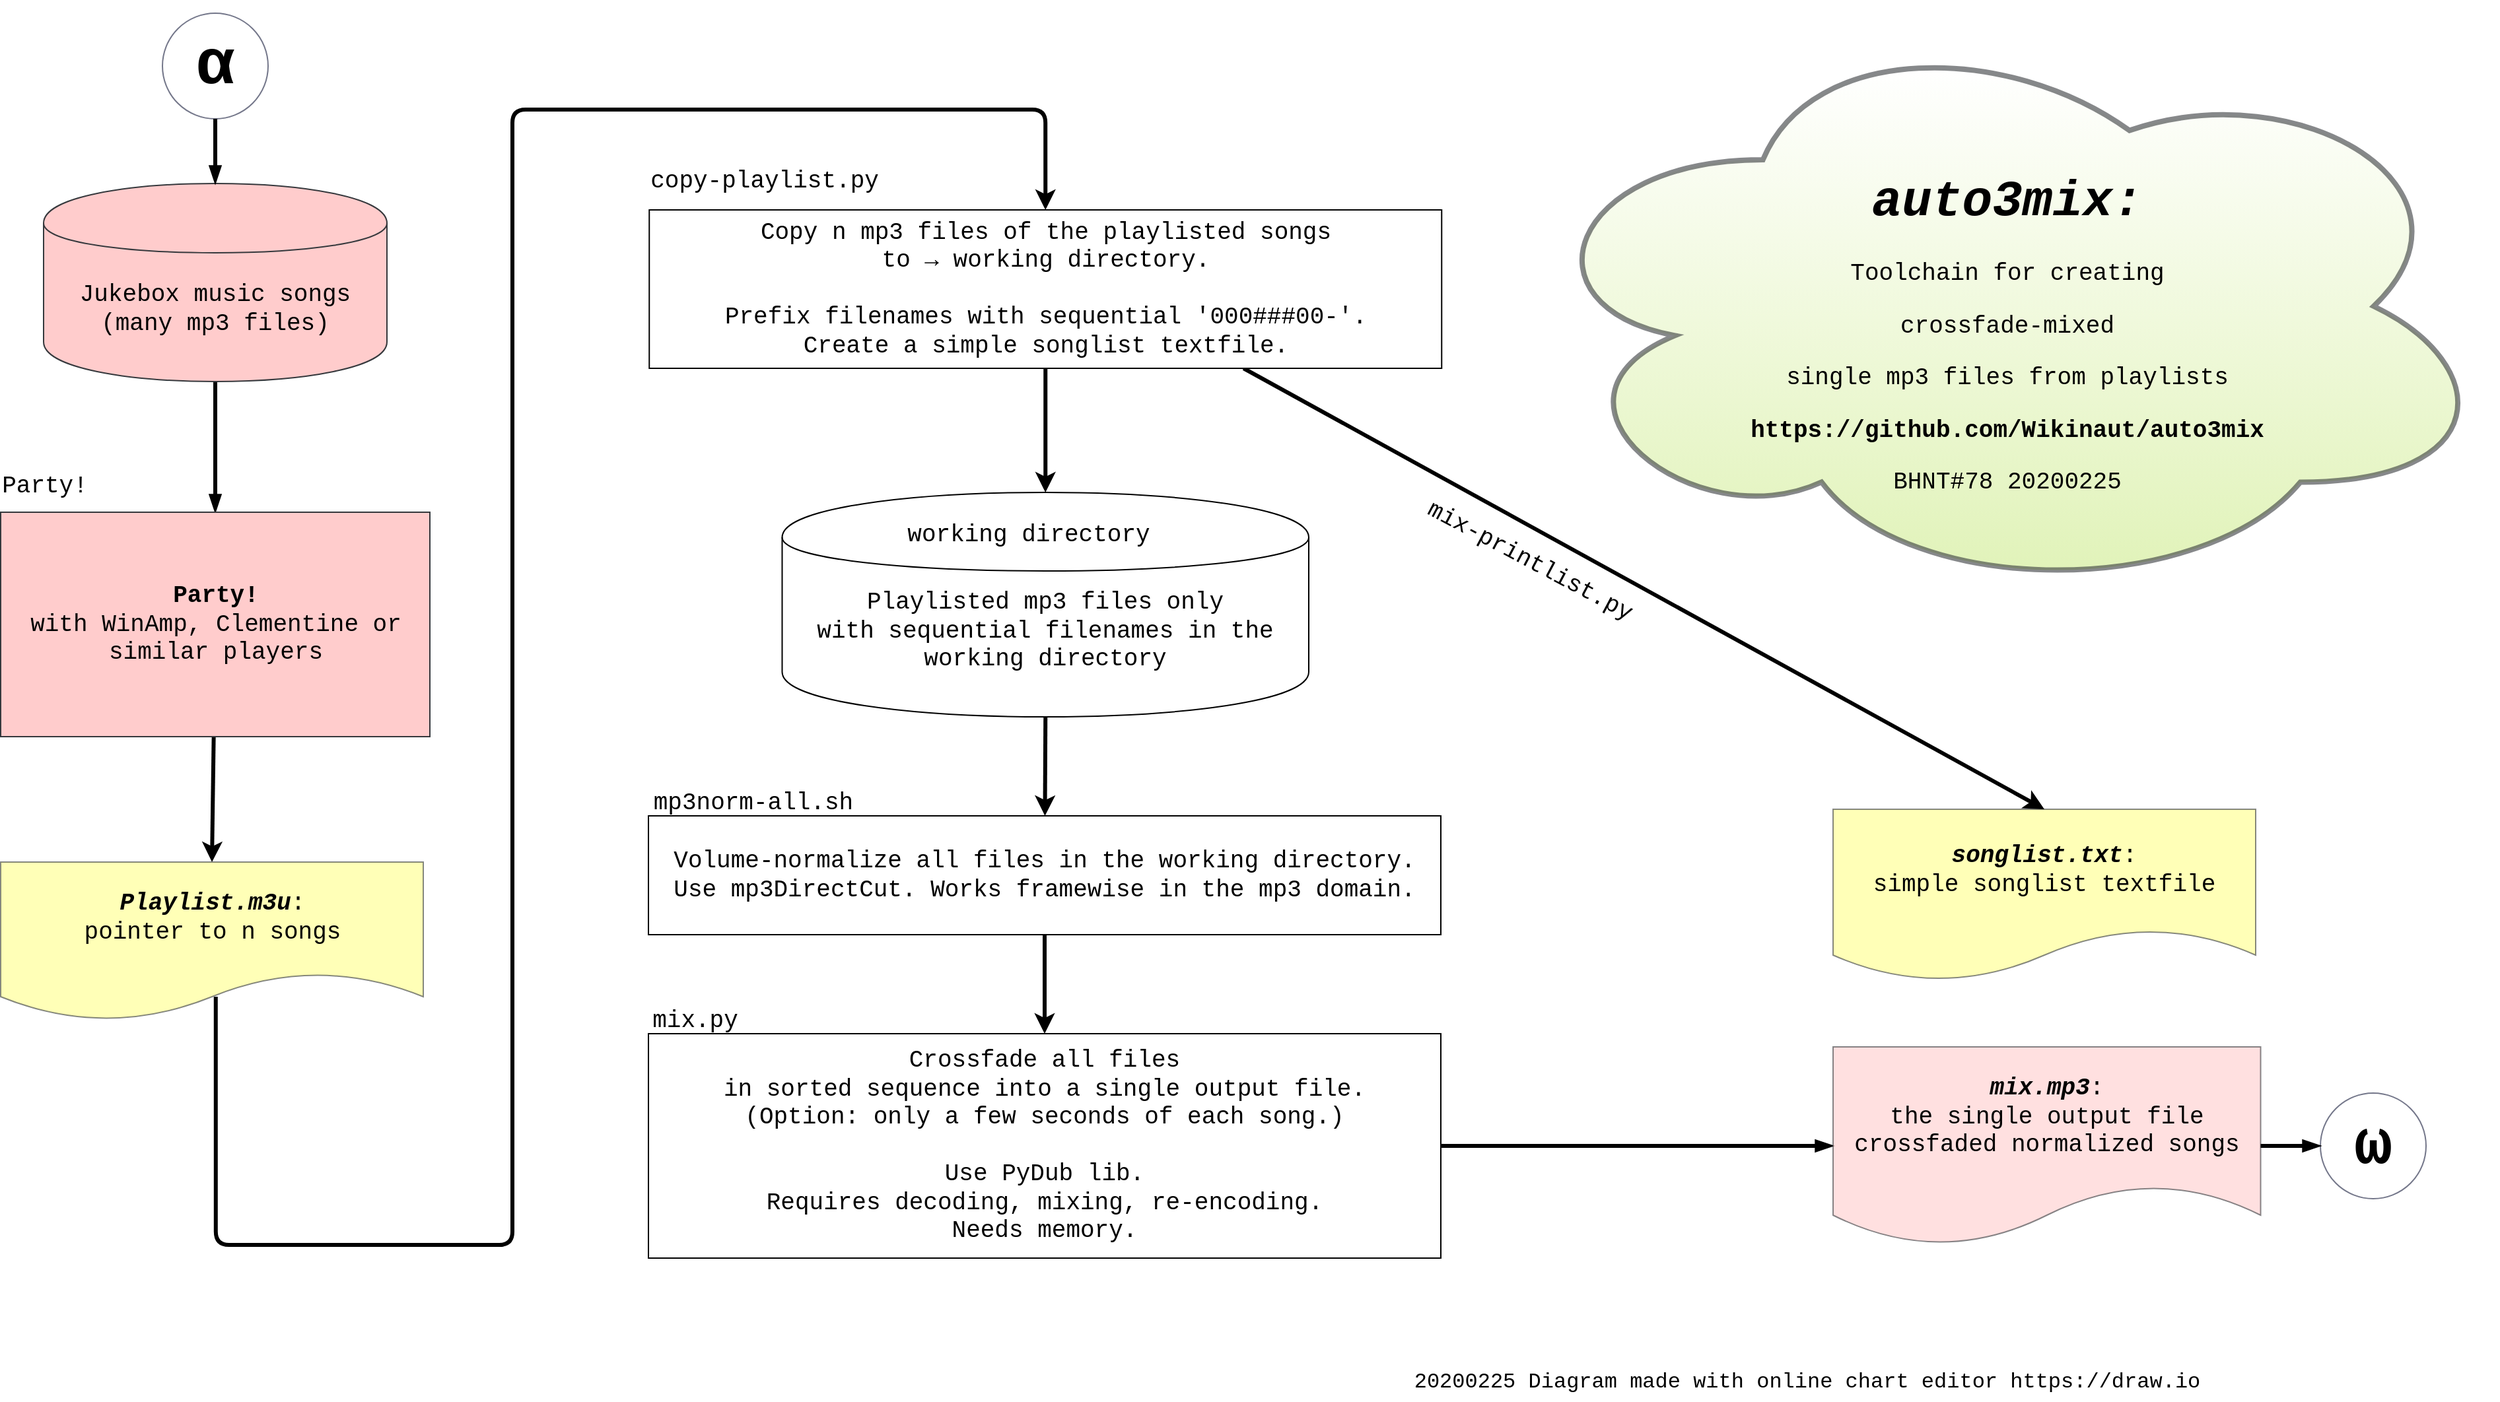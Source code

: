 <mxfile version="12.9.3" type="device"><diagram id="mErmqIbYJcfOBIORbegR" name="auto3mix"><mxGraphModel dx="1422" dy="730" grid="1" gridSize="10" guides="1" tooltips="1" connect="1" arrows="1" fold="1" page="1" pageScale="1" pageWidth="1920" pageHeight="1200" math="0" shadow="0"><root><mxCell id="5HiEXSa9efxlIpUISS2Q-0"/><mxCell id="5HiEXSa9efxlIpUISS2Q-1" parent="5HiEXSa9efxlIpUISS2Q-0"/><mxCell id="jdUxHj-MWmGEvtFSQu-T-0" value="&lt;blockquote style=&quot;font-size: 18px&quot;&gt;&lt;h1 style=&quot;line-height: 100% ; font-size: 38px&quot; align=&quot;center&quot;&gt;&lt;font style=&quot;font-size: 38px&quot;&gt;&lt;i&gt;&lt;font style=&quot;font-size: 38px&quot;&gt;&lt;span&gt;&lt;br&gt;auto3mix:&lt;/span&gt;&lt;/font&gt;&lt;/i&gt;&lt;br style=&quot;font-size: 18px&quot;&gt;&lt;/font&gt;&lt;/h1&gt;&lt;font style=&quot;font-size: 18px&quot;&gt;Toolchain for creating&lt;/font&gt;&lt;p style=&quot;font-size: 18px&quot; align=&quot;center&quot;&gt;&lt;font style=&quot;font-size: 18px&quot;&gt;crossfade-mixed&lt;/font&gt;&lt;/p&gt;&lt;p style=&quot;font-size: 18px&quot; align=&quot;center&quot;&gt;&lt;font style=&quot;font-size: 18px&quot;&gt;single mp3 files from playlists&lt;/font&gt;&lt;/p&gt;&lt;p style=&quot;font-size: 18px&quot; align=&quot;center&quot;&gt;&lt;font style=&quot;font-size: 18px&quot;&gt;&lt;b&gt;https://github.com/Wikinaut/auto3mix&lt;/b&gt;&lt;br style=&quot;font-size: 18px&quot;&gt;&lt;/font&gt;&lt;/p&gt;&lt;p style=&quot;font-size: 18px&quot; align=&quot;center&quot;&gt;&lt;font style=&quot;font-size: 18px&quot;&gt;BHNT#78 20200225&lt;br style=&quot;font-size: 18px&quot;&gt;&lt;/font&gt;&lt;/p&gt;&lt;/blockquote&gt;&lt;p style=&quot;font-size: 18px&quot;&gt;&lt;/p&gt;" style="ellipse;shape=cloud;whiteSpace=wrap;html=1;strokeWidth=4;fillColor=#cdeb8b;strokeColor=#36393d;gradientDirection=north;shadow=0;perimeterSpacing=0;opacity=60;gradientColor=#ffffff;fontFamily=Courier New;fontSize=18;fontStyle=0" parent="5HiEXSa9efxlIpUISS2Q-1" vertex="1"><mxGeometry x="1211.88" y="137" width="740" height="444" as="geometry"/></mxCell><mxCell id="jdUxHj-MWmGEvtFSQu-T-21" value="" style="edgeStyle=none;orthogonalLoop=1;jettySize=auto;html=1;endArrow=blockThin;endFill=1;strokeWidth=3;fontFamily=Courier New;fontSize=18;fontStyle=0" parent="5HiEXSa9efxlIpUISS2Q-1" source="jdUxHj-MWmGEvtFSQu-T-4" target="jdUxHj-MWmGEvtFSQu-T-5" edge="1"><mxGeometry relative="1" as="geometry"/></mxCell><mxCell id="jdUxHj-MWmGEvtFSQu-T-19" value="" style="edgeStyle=none;orthogonalLoop=1;jettySize=auto;html=1;endArrow=blockThin;endFill=1;strokeWidth=3;fontFamily=Courier New;fontSize=18;fontStyle=0" parent="5HiEXSa9efxlIpUISS2Q-1" source="jdUxHj-MWmGEvtFSQu-T-12" target="jdUxHj-MWmGEvtFSQu-T-13" edge="1"><mxGeometry relative="1" as="geometry"/></mxCell><mxCell id="jdUxHj-MWmGEvtFSQu-T-15" value="" style="endArrow=classic;html=1;strokeWidth=3;fontFamily=Courier New;fontSize=18;fontStyle=0;entryX=0.5;entryY=0;entryDx=0;entryDy=0;" parent="5HiEXSa9efxlIpUISS2Q-1" source="jdUxHj-MWmGEvtFSQu-T-5" target="jdUxHj-MWmGEvtFSQu-T-27" edge="1"><mxGeometry width="50" height="50" relative="1" as="geometry"><mxPoint x="400" y="800" as="sourcePoint"/><mxPoint x="225" y="680" as="targetPoint"/></mxGeometry></mxCell><mxCell id="jdUxHj-MWmGEvtFSQu-T-16" value="" style="endArrow=classic;html=1;strokeWidth=3;entryX=0.5;entryY=0;entryDx=0;entryDy=0;exitX=0.5;exitY=1;exitDx=0;exitDy=0;fontFamily=Courier New;fontSize=18;fontStyle=0" parent="5HiEXSa9efxlIpUISS2Q-1" source="jdUxHj-MWmGEvtFSQu-T-7" target="jdUxHj-MWmGEvtFSQu-T-9" edge="1"><mxGeometry width="50" height="50" relative="1" as="geometry"><mxPoint x="490" y="605" as="sourcePoint"/><mxPoint x="730" y="520" as="targetPoint"/></mxGeometry></mxCell><mxCell id="jdUxHj-MWmGEvtFSQu-T-17" value="" style="endArrow=classic;html=1;strokeWidth=3;exitX=0.5;exitY=1;exitDx=0;exitDy=0;fontFamily=Courier New;fontSize=18;fontStyle=0" parent="5HiEXSa9efxlIpUISS2Q-1" source="jdUxHj-MWmGEvtFSQu-T-9" target="jdUxHj-MWmGEvtFSQu-T-10" edge="1"><mxGeometry width="50" height="50" relative="1" as="geometry"><mxPoint x="680" y="840" as="sourcePoint"/><mxPoint x="730" y="790" as="targetPoint"/></mxGeometry></mxCell><mxCell id="jdUxHj-MWmGEvtFSQu-T-18" value="" style="endArrow=classic;html=1;strokeWidth=3;entryX=0.5;entryY=0;entryDx=0;entryDy=0;exitX=0.5;exitY=1;exitDx=0;exitDy=0;fontFamily=Courier New;fontSize=18;fontStyle=0" parent="5HiEXSa9efxlIpUISS2Q-1" source="jdUxHj-MWmGEvtFSQu-T-10" target="jdUxHj-MWmGEvtFSQu-T-12" edge="1"><mxGeometry width="50" height="50" relative="1" as="geometry"><mxPoint x="560" y="950" as="sourcePoint"/><mxPoint x="730" y="1040" as="targetPoint"/></mxGeometry></mxCell><mxCell id="jdUxHj-MWmGEvtFSQu-T-27" value="&lt;font style=&quot;font-size: 18px&quot;&gt;&lt;span class=&quot;edgeLabel&quot; style=&quot;font-size: 18px&quot;&gt;&lt;b&gt;&lt;span style=&quot;font-size: 18px&quot;&gt;&lt;i style=&quot;font-size: 18px&quot;&gt;Playlist.m3u&lt;/i&gt;&lt;/span&gt;&lt;/b&gt;:&lt;br style=&quot;font-size: 18px&quot;&gt;pointer to n songs&lt;/span&gt;&lt;/font&gt;" style="shape=document;whiteSpace=wrap;html=1;boundedLbl=1;shadow=0;strokeColor=#36393d;strokeWidth=1;opacity=60;fontFamily=Courier New;fontSize=18;fontStyle=0;fillColor=#ffff88;" parent="5HiEXSa9efxlIpUISS2Q-1" vertex="1"><mxGeometry x="62.5" y="780" width="320" height="120" as="geometry"/></mxCell><mxCell id="jdUxHj-MWmGEvtFSQu-T-31" value="&lt;font style=&quot;font-size: 18px&quot;&gt;&lt;span class=&quot;edgeLabel&quot; style=&quot;font-size: 18px&quot;&gt;&lt;i style=&quot;font-size: 18px&quot;&gt;&lt;span style=&quot;font-size: 18px&quot;&gt;&lt;br&gt;&lt;b&gt;songlist.txt&lt;/b&gt;&lt;/span&gt;&lt;/i&gt;:&lt;br style=&quot;font-size: 18px&quot;&gt;&lt;/span&gt;&lt;/font&gt;&lt;div style=&quot;font-size: 18px&quot;&gt;&lt;font style=&quot;font-size: 18px&quot;&gt;&lt;span class=&quot;edgeLabel&quot; style=&quot;font-size: 18px&quot;&gt;simple songlist textfile&lt;/span&gt;&lt;/font&gt;&lt;/div&gt;&lt;div style=&quot;font-size: 18px&quot;&gt;&lt;font style=&quot;font-size: 18px&quot;&gt;&lt;span class=&quot;edgeLabel&quot; style=&quot;font-size: 18px&quot;&gt;&lt;br style=&quot;font-size: 18px&quot;&gt;&lt;/span&gt;&lt;/font&gt;&lt;/div&gt;&lt;div style=&quot;font-size: 18px&quot;&gt;&lt;font style=&quot;font-size: 18px&quot;&gt;&lt;span class=&quot;edgeLabel&quot; style=&quot;font-size: 18px&quot;&gt;&lt;/span&gt;&lt;/font&gt;&lt;/div&gt;" style="shape=document;whiteSpace=wrap;html=1;boundedLbl=1;shadow=0;strokeColor=#36393d;strokeWidth=1;opacity=60;fontFamily=Courier New;fontSize=18;fontStyle=0;fillColor=#ffff88;" parent="5HiEXSa9efxlIpUISS2Q-1" vertex="1"><mxGeometry x="1450" y="740" width="320" height="130" as="geometry"/></mxCell><mxCell id="jdUxHj-MWmGEvtFSQu-T-33" value="" style="endArrow=classic;html=1;strokeWidth=3;exitX=0.75;exitY=1;exitDx=0;exitDy=0;entryX=0.5;entryY=0;entryDx=0;entryDy=0;fontFamily=Courier New;fontSize=18;fontStyle=0" parent="5HiEXSa9efxlIpUISS2Q-1" source="jdUxHj-MWmGEvtFSQu-T-7" target="jdUxHj-MWmGEvtFSQu-T-31" edge="1"><mxGeometry width="50" height="50" relative="1" as="geometry"><mxPoint x="1150" y="840" as="sourcePoint"/><mxPoint x="1200" y="790" as="targetPoint"/></mxGeometry></mxCell><mxCell id="jdUxHj-MWmGEvtFSQu-T-55" value="" style="edgeStyle=segmentEdgeStyle;endArrow=classic;html=1;strokeWidth=3;fontFamily=Courier New;fontSize=18;exitX=0.509;exitY=0.85;exitDx=0;exitDy=0;exitPerimeter=0;entryX=0.5;entryY=0;entryDx=0;entryDy=0;" parent="5HiEXSa9efxlIpUISS2Q-1" source="jdUxHj-MWmGEvtFSQu-T-27" target="jdUxHj-MWmGEvtFSQu-T-7" edge="1"><mxGeometry width="50" height="50" relative="1" as="geometry"><mxPoint x="540" y="640" as="sourcePoint"/><mxPoint x="790" y="280" as="targetPoint"/><Array as="points"><mxPoint x="225" y="1070"/><mxPoint x="450" y="1070"/><mxPoint x="450" y="210"/><mxPoint x="854" y="210"/></Array></mxGeometry></mxCell><mxCell id="z7UMkXU0yziuJBw2dPQQ-5" value="&lt;div style=&quot;font-size: 16px&quot;&gt;20200225 Diagram made with online chart editor https://draw.io&lt;/div&gt;" style="text;html=1;strokeColor=none;fillColor=none;align=center;verticalAlign=middle;whiteSpace=wrap;rounded=0;shadow=0;fontFamily=Courier New;fontSize=18;opacity=60;rotation=0;" parent="5HiEXSa9efxlIpUISS2Q-1" vertex="1"><mxGeometry x="1072" y="1159" width="717" height="29" as="geometry"/></mxCell><mxCell id="z7UMkXU0yziuJBw2dPQQ-17" value="&lt;div&gt;mix-printlist.py&lt;/div&gt;" style="text;html=1;strokeColor=none;fillColor=none;align=center;verticalAlign=middle;whiteSpace=wrap;rounded=0;shadow=0;fontFamily=Courier New;fontSize=18;opacity=60;rotation=28;" parent="5HiEXSa9efxlIpUISS2Q-1" vertex="1"><mxGeometry x="1094.18" y="552.22" width="252.91" height="0.05" as="geometry"/></mxCell><mxCell id="vKRdI0krEFJY1fr8C0Jr-0" value="" style="group" parent="5HiEXSa9efxlIpUISS2Q-1" vertex="1" connectable="0"><mxGeometry x="553.63" y="226" width="600.0" height="180" as="geometry"/></mxCell><mxCell id="jdUxHj-MWmGEvtFSQu-T-7" value="&lt;div style=&quot;font-size: 18px;&quot;&gt;&lt;font style=&quot;font-size: 18px&quot;&gt;Copy n mp3 files of the playlisted songs&lt;br style=&quot;font-size: 18px;&quot;&gt;to → working directory.&lt;/font&gt;&lt;br style=&quot;font-size: 18px;&quot;&gt;&lt;br style=&quot;font-size: 18px;&quot;&gt;&lt;font style=&quot;font-size: 18px&quot;&gt;Prefix filenames with sequential '000###00-'.&lt;/font&gt;&lt;br style=&quot;font-size: 18px;&quot;&gt;&lt;/div&gt;&lt;font style=&quot;font-size: 18px&quot;&gt;Create a simple songlist textfile.&lt;/font&gt;" style="rounded=0;whiteSpace=wrap;html=1;fontFamily=Courier New;fontSize=18;fontStyle=0" parent="vKRdI0krEFJY1fr8C0Jr-0" vertex="1"><mxGeometry y="60" width="600" height="120" as="geometry"/></mxCell><mxCell id="jdUxHj-MWmGEvtFSQu-T-8" value="&lt;div style=&quot;display: inline-block ; white-space: nowrap ; font-size: 18px&quot;&gt;&lt;font style=&quot;font-size: 18px&quot;&gt;&lt;span class=&quot;edgeLabel&quot; style=&quot;font-size: 18px&quot;&gt;&lt;br&gt;&lt;/span&gt;&lt;/font&gt;&lt;/div&gt;&lt;div style=&quot;display: inline-block ; white-space: nowrap ; font-size: 18px&quot;&gt;&lt;font style=&quot;font-size: 18px&quot;&gt;&lt;span class=&quot;edgeLabel&quot; style=&quot;font-size: 18px&quot;&gt;copy-playlist.py&lt;/span&gt;&lt;/font&gt;&lt;/div&gt;" style="text;html=1;strokeColor=none;fillColor=none;align=center;verticalAlign=middle;whiteSpace=wrap;rounded=0;fontFamily=Courier New;fontSize=18;fontStyle=0" parent="vKRdI0krEFJY1fr8C0Jr-0" vertex="1"><mxGeometry x="67.37" width="40" height="75" as="geometry"/></mxCell><mxCell id="jdUxHj-MWmGEvtFSQu-T-37" style="edgeStyle=none;orthogonalLoop=1;jettySize=auto;html=1;exitX=0.5;exitY=1;exitDx=0;exitDy=0;endArrow=blockThin;endFill=1;strokeWidth=3;fontFamily=Courier New;fontSize=18;fontStyle=0" parent="vKRdI0krEFJY1fr8C0Jr-0" source="jdUxHj-MWmGEvtFSQu-T-8" target="jdUxHj-MWmGEvtFSQu-T-8" edge="1"><mxGeometry relative="1" as="geometry"/></mxCell><mxCell id="vKRdI0krEFJY1fr8C0Jr-1" value="" style="group" parent="5HiEXSa9efxlIpUISS2Q-1" vertex="1" connectable="0"><mxGeometry x="540" y="725" width="613" height="110" as="geometry"/></mxCell><mxCell id="jdUxHj-MWmGEvtFSQu-T-10" value="&lt;font style=&quot;font-size: 18px&quot;&gt;Volume-normalize all files in the working directory.&lt;br style=&quot;font-size: 18px;&quot;&gt;Use mp3DirectCut. Works framewise in the mp3 domain.&lt;/font&gt;" style="rounded=0;whiteSpace=wrap;html=1;fontFamily=Courier New;fontSize=18;fontStyle=0" parent="vKRdI0krEFJY1fr8C0Jr-1" vertex="1"><mxGeometry x="13" y="20" width="600" height="90" as="geometry"/></mxCell><mxCell id="z7UMkXU0yziuJBw2dPQQ-10" value="&lt;div&gt;mp3norm-all.sh&lt;/div&gt;" style="text;html=1;strokeColor=none;fillColor=none;align=center;verticalAlign=middle;whiteSpace=wrap;rounded=0;shadow=0;fontFamily=Courier New;fontSize=18;opacity=60;" parent="vKRdI0krEFJY1fr8C0Jr-1" vertex="1"><mxGeometry width="185" height="20" as="geometry"/></mxCell><mxCell id="z7UMkXU0yziuJBw2dPQQ-11" style="edgeStyle=none;orthogonalLoop=1;jettySize=auto;html=1;exitX=0.5;exitY=1;exitDx=0;exitDy=0;endArrow=blockThin;endFill=1;strokeWidth=3;fontFamily=Courier New;fontSize=18;" parent="vKRdI0krEFJY1fr8C0Jr-1" source="z7UMkXU0yziuJBw2dPQQ-10" target="z7UMkXU0yziuJBw2dPQQ-10" edge="1"><mxGeometry relative="1" as="geometry"/></mxCell><mxCell id="vKRdI0krEFJY1fr8C0Jr-2" value="" style="group" parent="5HiEXSa9efxlIpUISS2Q-1" vertex="1" connectable="0"><mxGeometry x="553" y="890" width="600" height="190" as="geometry"/></mxCell><mxCell id="jdUxHj-MWmGEvtFSQu-T-11" value="&lt;div style=&quot;display: inline-block ; white-space: nowrap ; font-size: 18px&quot;&gt;&lt;font style=&quot;font-size: 18px&quot;&gt;&lt;span class=&quot;edgeLabel&quot; style=&quot;font-size: 18px&quot;&gt;mix.py&lt;/span&gt;&lt;/font&gt;&lt;/div&gt;" style="text;html=1;strokeColor=none;fillColor=none;align=center;verticalAlign=middle;whiteSpace=wrap;rounded=0;fontFamily=Courier New;fontSize=18;fontStyle=0" parent="vKRdI0krEFJY1fr8C0Jr-2" vertex="1"><mxGeometry x="17" width="37" height="20" as="geometry"/></mxCell><mxCell id="jdUxHj-MWmGEvtFSQu-T-12" value="&lt;div style=&quot;font-size: 18px;&quot;&gt;&lt;font style=&quot;font-size: 18px&quot;&gt;Crossfade all files&lt;/font&gt;&lt;/div&gt;&lt;div style=&quot;font-size: 18px;&quot;&gt;&lt;font style=&quot;font-size: 18px&quot;&gt;in sorted sequence into a single output file.&lt;/font&gt;&lt;/div&gt;&lt;font style=&quot;font-size: 18px&quot;&gt;(Option: only a few seconds of each song.)&lt;br style=&quot;font-size: 18px;&quot;&gt;&lt;br style=&quot;font-size: 18px;&quot;&gt;Use PyDub lib.&lt;br style=&quot;font-size: 18px;&quot;&gt;&lt;/font&gt;&lt;div style=&quot;font-size: 18px;&quot;&gt;&lt;font style=&quot;font-size: 18px&quot;&gt;Requires decoding, mixing, re-encoding.&lt;/font&gt;&lt;/div&gt;&lt;div style=&quot;font-size: 18px;&quot;&gt;&lt;font style=&quot;font-size: 18px&quot;&gt;Needs memory.&lt;/font&gt;&lt;/div&gt;" style="rounded=0;whiteSpace=wrap;html=1;fontFamily=Courier New;fontSize=18;fontStyle=0" parent="vKRdI0krEFJY1fr8C0Jr-2" vertex="1"><mxGeometry y="20" width="600" height="170" as="geometry"/></mxCell><mxCell id="vKRdI0krEFJY1fr8C0Jr-3" value="" style="group" parent="5HiEXSa9efxlIpUISS2Q-1" vertex="1" connectable="0"><mxGeometry x="654.25" y="500" width="398.75" height="170" as="geometry"/></mxCell><mxCell id="jdUxHj-MWmGEvtFSQu-T-9" value="&lt;font style=&quot;font-size: 18px&quot;&gt;Playlisted mp3 files only&lt;br style=&quot;font-size: 18px;&quot;&gt;with sequential filenames in the working directory&lt;/font&gt;" style="shape=cylinder;whiteSpace=wrap;html=1;boundedLbl=1;backgroundOutline=1;fontFamily=Courier New;fontSize=18;fontStyle=0" parent="vKRdI0krEFJY1fr8C0Jr-3" vertex="1"><mxGeometry width="398.75" height="170" as="geometry"/></mxCell><mxCell id="z7UMkXU0yziuJBw2dPQQ-4" value="&lt;div&gt;working directory&lt;/div&gt;" style="text;html=1;strokeColor=none;fillColor=none;align=center;verticalAlign=middle;whiteSpace=wrap;rounded=0;shadow=0;fontFamily=Courier New;fontSize=18;opacity=60;" parent="vKRdI0krEFJY1fr8C0Jr-3" vertex="1"><mxGeometry x="67.75" y="20" width="238" height="23" as="geometry"/></mxCell><mxCell id="vKRdI0krEFJY1fr8C0Jr-4" value="" style="group" parent="5HiEXSa9efxlIpUISS2Q-1" vertex="1" connectable="0"><mxGeometry x="1450" y="920" width="449" height="150" as="geometry"/></mxCell><mxCell id="jdUxHj-MWmGEvtFSQu-T-13" value="&lt;font style=&quot;font-size: 18px&quot;&gt;&lt;b&gt;&lt;i style=&quot;font-size: 18px&quot;&gt;&lt;span style=&quot;font-size: 18px&quot;&gt;mix.mp3&lt;/span&gt;&lt;/i&gt;&lt;/b&gt;:&lt;br style=&quot;font-size: 18px&quot;&gt;the single output file&lt;br style=&quot;font-size: 18px&quot;&gt;crossfaded normalized songs&lt;/font&gt;" style="shape=document;whiteSpace=wrap;html=1;boundedLbl=1;shadow=0;strokeColor=#36393d;strokeWidth=1;opacity=60;fontFamily=Courier New;fontSize=18;fontStyle=0;fillColor=#ffcccc;" parent="vKRdI0krEFJY1fr8C0Jr-4" vertex="1"><mxGeometry width="323.75" height="150" as="geometry"/></mxCell><mxCell id="z7UMkXU0yziuJBw2dPQQ-2" value="&lt;h3&gt;&lt;font style=&quot;font-size: 48px&quot;&gt;&lt;span class=&quot;detail_character_unicode&quot;&gt;ω&lt;/span&gt;&lt;/font&gt;&lt;/h3&gt;" style="ellipse;whiteSpace=wrap;html=1;aspect=fixed;shadow=0;strokeColor=#181D3D;strokeWidth=1;gradientColor=none;fontFamily=Courier New;fontSize=18;opacity=60;" parent="vKRdI0krEFJY1fr8C0Jr-4" vertex="1"><mxGeometry x="369" y="35" width="80" height="80" as="geometry"/></mxCell><mxCell id="z7UMkXU0yziuJBw2dPQQ-3" value="" style="edgeStyle=none;orthogonalLoop=1;jettySize=auto;html=1;endArrow=blockThin;endFill=1;strokeWidth=3;fontFamily=Courier New;fontSize=18;" parent="vKRdI0krEFJY1fr8C0Jr-4" source="jdUxHj-MWmGEvtFSQu-T-13" target="z7UMkXU0yziuJBw2dPQQ-2" edge="1"><mxGeometry relative="1" as="geometry"/></mxCell><mxCell id="vKRdI0krEFJY1fr8C0Jr-5" value="" style="group" parent="5HiEXSa9efxlIpUISS2Q-1" vertex="1" connectable="0"><mxGeometry x="95" y="137" width="260" height="279" as="geometry"/></mxCell><mxCell id="jdUxHj-MWmGEvtFSQu-T-4" value="&lt;font style=&quot;font-size: 18px&quot;&gt;Jukebox music songs&lt;br style=&quot;font-size: 18px;&quot;&gt;(many mp3 files)&lt;/font&gt;" style="shape=cylinder;whiteSpace=wrap;html=1;boundedLbl=1;backgroundOutline=1;fontFamily=Courier New;fontSize=18;fontStyle=0;fillColor=#ffcccc;strokeColor=#36393d;" parent="vKRdI0krEFJY1fr8C0Jr-5" vertex="1"><mxGeometry y="129" width="260" height="150" as="geometry"/></mxCell><mxCell id="z7UMkXU0yziuJBw2dPQQ-0" value="&lt;h3&gt;&lt;font style=&quot;font-size: 48px&quot; face=&quot;Courier New&quot;&gt;&lt;span class=&quot;detail_character_unicode&quot;&gt;α&lt;/span&gt;&lt;/font&gt;&lt;/h3&gt;" style="ellipse;whiteSpace=wrap;html=1;aspect=fixed;shadow=0;strokeColor=#181D3D;strokeWidth=1;gradientColor=none;fontFamily=Courier New;fontSize=18;opacity=60;" parent="vKRdI0krEFJY1fr8C0Jr-5" vertex="1"><mxGeometry x="90" width="80" height="80" as="geometry"/></mxCell><mxCell id="z7UMkXU0yziuJBw2dPQQ-1" value="" style="edgeStyle=none;orthogonalLoop=1;jettySize=auto;html=1;endArrow=blockThin;endFill=1;strokeWidth=3;fontFamily=Courier New;fontSize=18;" parent="vKRdI0krEFJY1fr8C0Jr-5" source="z7UMkXU0yziuJBw2dPQQ-0" target="jdUxHj-MWmGEvtFSQu-T-4" edge="1"><mxGeometry relative="1" as="geometry"/></mxCell><mxCell id="vKRdI0krEFJY1fr8C0Jr-6" value="" style="group" parent="5HiEXSa9efxlIpUISS2Q-1" vertex="1" connectable="0"><mxGeometry x="62.5" y="480" width="325" height="205" as="geometry"/></mxCell><mxCell id="jdUxHj-MWmGEvtFSQu-T-5" value="&lt;font style=&quot;font-size: 18px&quot;&gt;&lt;b&gt;Party!&lt;/b&gt;&lt;br style=&quot;font-size: 18px&quot;&gt;with WinAmp, Clementine or similar players&lt;/font&gt;" style="rounded=0;whiteSpace=wrap;html=1;fillColor=#ffcccc;strokeColor=#36393d;strokeWidth=1;fontFamily=Courier New;fontSize=18;fontStyle=0" parent="vKRdI0krEFJY1fr8C0Jr-6" vertex="1"><mxGeometry y="35" width="325" height="170" as="geometry"/></mxCell><mxCell id="z7UMkXU0yziuJBw2dPQQ-20" value="Party!" style="text;html=1;strokeColor=none;fillColor=none;align=center;verticalAlign=middle;whiteSpace=wrap;rounded=0;shadow=0;fontFamily=Courier New;fontSize=18;opacity=60;" parent="vKRdI0krEFJY1fr8C0Jr-6" vertex="1"><mxGeometry width="66" height="29" as="geometry"/></mxCell></root></mxGraphModel></diagram></mxfile>